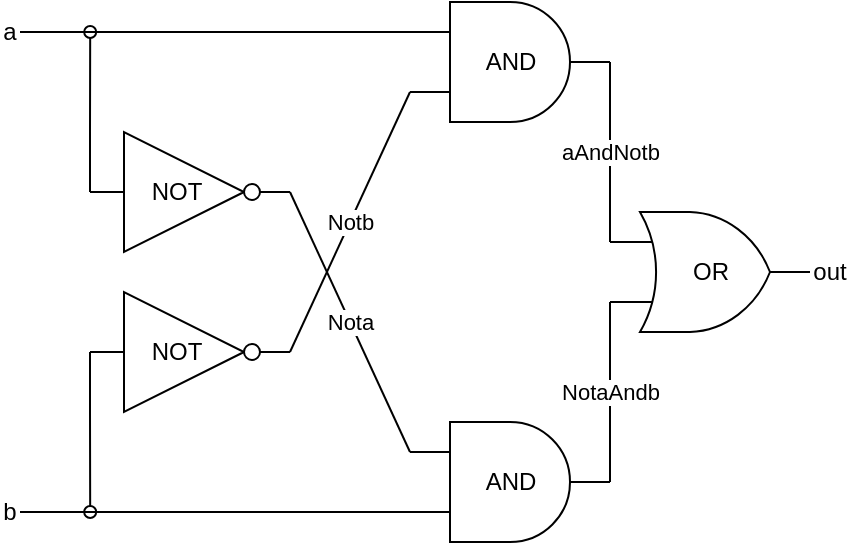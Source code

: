 <mxfile version="24.1.0" type="device">
  <diagram name="第 1 页" id="rknQbzqb8H6HtzvlB-DZ">
    <mxGraphModel dx="378" dy="647" grid="1" gridSize="10" guides="1" tooltips="1" connect="1" arrows="1" fold="1" page="0" pageScale="1" pageWidth="827" pageHeight="1169" math="0" shadow="0">
      <root>
        <mxCell id="0" />
        <mxCell id="1" parent="0" />
        <mxCell id="-0DMYWxXgTRLNa_72Sri-3" value="a" style="text;strokeColor=none;align=center;fillColor=none;html=1;verticalAlign=middle;whiteSpace=wrap;rounded=0;" parent="1" vertex="1">
          <mxGeometry x="315" y="315" width="10" height="10" as="geometry" />
        </mxCell>
        <mxCell id="-0DMYWxXgTRLNa_72Sri-4" value="b" style="text;strokeColor=none;align=center;fillColor=none;html=1;verticalAlign=middle;whiteSpace=wrap;rounded=0;" parent="1" vertex="1">
          <mxGeometry x="315" y="555" width="10" height="10" as="geometry" />
        </mxCell>
        <mxCell id="-0DMYWxXgTRLNa_72Sri-5" value="out" style="text;strokeColor=none;align=center;fillColor=none;html=1;verticalAlign=middle;whiteSpace=wrap;rounded=0;" parent="1" vertex="1">
          <mxGeometry x="720" y="435" width="20" height="10" as="geometry" />
        </mxCell>
        <mxCell id="NiUHgXk5dOXpyXRE6Beo-17" style="edgeStyle=orthogonalEdgeStyle;rounded=0;orthogonalLoop=1;jettySize=auto;html=1;exitX=0;exitY=0.5;exitDx=0;exitDy=0;exitPerimeter=0;endArrow=oval;endFill=0;" edge="1" parent="1" source="NiUHgXk5dOXpyXRE6Beo-3">
          <mxGeometry relative="1" as="geometry">
            <mxPoint x="360.095" y="560" as="targetPoint" />
            <Array as="points">
              <mxPoint x="360" y="510" />
              <mxPoint x="360" y="510" />
            </Array>
          </mxGeometry>
        </mxCell>
        <mxCell id="NiUHgXk5dOXpyXRE6Beo-3" value="NOT" style="verticalLabelPosition=middle;shadow=0;dashed=0;align=center;html=1;verticalAlign=middle;shape=mxgraph.electrical.logic_gates.inverter_2;spacingRight=15;labelPosition=center;" vertex="1" parent="1">
          <mxGeometry x="360" y="450" width="100" height="60" as="geometry" />
        </mxCell>
        <mxCell id="NiUHgXk5dOXpyXRE6Beo-8" value="AND" style="verticalLabelPosition=middle;shadow=0;dashed=0;align=center;html=1;verticalAlign=middle;shape=mxgraph.electrical.logic_gates.logic_gate;operation=and;labelPosition=center;" vertex="1" parent="1">
          <mxGeometry x="520" y="305" width="100" height="60" as="geometry" />
        </mxCell>
        <mxCell id="NiUHgXk5dOXpyXRE6Beo-16" style="edgeStyle=orthogonalEdgeStyle;rounded=0;orthogonalLoop=1;jettySize=auto;html=1;exitX=0;exitY=0.5;exitDx=0;exitDy=0;exitPerimeter=0;endArrow=oval;endFill=0;" edge="1" parent="1" source="NiUHgXk5dOXpyXRE6Beo-10">
          <mxGeometry relative="1" as="geometry">
            <mxPoint x="360.095" y="320" as="targetPoint" />
            <Array as="points">
              <mxPoint x="360" y="370" />
              <mxPoint x="360" y="370" />
            </Array>
          </mxGeometry>
        </mxCell>
        <mxCell id="NiUHgXk5dOXpyXRE6Beo-10" value="NOT" style="verticalLabelPosition=middle;shadow=0;dashed=0;align=center;html=1;verticalAlign=middle;shape=mxgraph.electrical.logic_gates.inverter_2;labelPosition=center;spacingRight=15;" vertex="1" parent="1">
          <mxGeometry x="360" y="370" width="100" height="60" as="geometry" />
        </mxCell>
        <mxCell id="NiUHgXk5dOXpyXRE6Beo-11" style="edgeStyle=orthogonalEdgeStyle;rounded=0;orthogonalLoop=1;jettySize=auto;html=1;entryX=0;entryY=0.25;entryDx=0;entryDy=0;entryPerimeter=0;endArrow=none;endFill=0;" edge="1" parent="1" source="-0DMYWxXgTRLNa_72Sri-3" target="NiUHgXk5dOXpyXRE6Beo-8">
          <mxGeometry relative="1" as="geometry" />
        </mxCell>
        <mxCell id="NiUHgXk5dOXpyXRE6Beo-12" value="Notb" style="rounded=0;orthogonalLoop=1;jettySize=auto;html=1;entryX=0;entryY=0.75;entryDx=0;entryDy=0;entryPerimeter=0;exitX=1;exitY=0.5;exitDx=0;exitDy=0;exitPerimeter=0;endArrow=none;endFill=0;" edge="1" parent="1" source="NiUHgXk5dOXpyXRE6Beo-3" target="NiUHgXk5dOXpyXRE6Beo-8">
          <mxGeometry relative="1" as="geometry" />
        </mxCell>
        <mxCell id="NiUHgXk5dOXpyXRE6Beo-13" value="AND" style="verticalLabelPosition=middle;shadow=0;dashed=0;align=center;html=1;verticalAlign=middle;shape=mxgraph.electrical.logic_gates.logic_gate;operation=and;labelPosition=center;" vertex="1" parent="1">
          <mxGeometry x="520" y="515" width="100" height="60" as="geometry" />
        </mxCell>
        <mxCell id="NiUHgXk5dOXpyXRE6Beo-14" style="edgeStyle=orthogonalEdgeStyle;rounded=0;orthogonalLoop=1;jettySize=auto;html=1;entryX=0;entryY=0.75;entryDx=0;entryDy=0;entryPerimeter=0;endArrow=none;endFill=0;" edge="1" parent="1" source="-0DMYWxXgTRLNa_72Sri-4" target="NiUHgXk5dOXpyXRE6Beo-13">
          <mxGeometry relative="1" as="geometry" />
        </mxCell>
        <mxCell id="NiUHgXk5dOXpyXRE6Beo-15" value="Nota" style="rounded=0;orthogonalLoop=1;jettySize=auto;html=1;entryX=0;entryY=0.25;entryDx=0;entryDy=0;entryPerimeter=0;exitX=1;exitY=0.5;exitDx=0;exitDy=0;exitPerimeter=0;endArrow=none;endFill=0;" edge="1" parent="1" source="NiUHgXk5dOXpyXRE6Beo-10" target="NiUHgXk5dOXpyXRE6Beo-13">
          <mxGeometry relative="1" as="geometry" />
        </mxCell>
        <mxCell id="NiUHgXk5dOXpyXRE6Beo-18" value="OR" style="verticalLabelPosition=middle;shadow=0;dashed=0;align=center;html=1;verticalAlign=middle;shape=mxgraph.electrical.logic_gates.logic_gate;operation=or;labelPosition=center;" vertex="1" parent="1">
          <mxGeometry x="620" y="410" width="100" height="60" as="geometry" />
        </mxCell>
        <mxCell id="NiUHgXk5dOXpyXRE6Beo-20" value="NotaAndb" style="edgeStyle=orthogonalEdgeStyle;rounded=0;orthogonalLoop=1;jettySize=auto;html=1;exitX=1;exitY=0.5;exitDx=0;exitDy=0;exitPerimeter=0;entryX=0;entryY=0.75;entryDx=0;entryDy=0;entryPerimeter=0;endArrow=none;endFill=0;" edge="1" parent="1" source="NiUHgXk5dOXpyXRE6Beo-13" target="NiUHgXk5dOXpyXRE6Beo-18">
          <mxGeometry relative="1" as="geometry">
            <Array as="points">
              <mxPoint x="620" y="470" />
              <mxPoint x="620" y="470" />
            </Array>
          </mxGeometry>
        </mxCell>
        <mxCell id="NiUHgXk5dOXpyXRE6Beo-21" value="aAndNotb" style="edgeStyle=orthogonalEdgeStyle;rounded=0;orthogonalLoop=1;jettySize=auto;html=1;exitX=1;exitY=0.5;exitDx=0;exitDy=0;exitPerimeter=0;entryX=0;entryY=0.25;entryDx=0;entryDy=0;entryPerimeter=0;endArrow=none;endFill=0;" edge="1" parent="1" source="NiUHgXk5dOXpyXRE6Beo-8" target="NiUHgXk5dOXpyXRE6Beo-18">
          <mxGeometry relative="1" as="geometry">
            <Array as="points">
              <mxPoint x="620" y="410" />
              <mxPoint x="620" y="410" />
            </Array>
          </mxGeometry>
        </mxCell>
      </root>
    </mxGraphModel>
  </diagram>
</mxfile>
